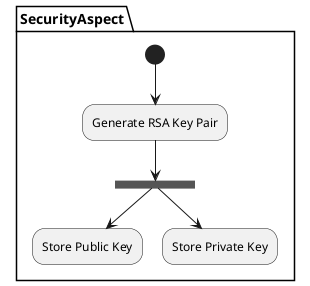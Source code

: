 @startuml
partition "SecurityAspect" pink {
(*) --> "Generate RSA Key Pair"
}
partition "SecurityAspect" pink {
"Generate RSA Key Pair" --> ===F2===
}

partition "SecurityAspect" pink {
===F2=== --> "Store Public Key"
}

partition "SecurityAspect" pink {
===F2=== --> "Store Private Key"
}

@enduml
